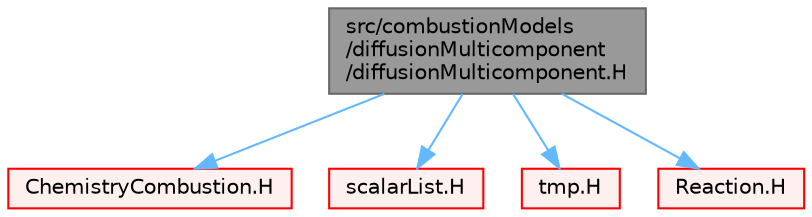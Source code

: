 digraph "src/combustionModels/diffusionMulticomponent/diffusionMulticomponent.H"
{
 // LATEX_PDF_SIZE
  bgcolor="transparent";
  edge [fontname=Helvetica,fontsize=10,labelfontname=Helvetica,labelfontsize=10];
  node [fontname=Helvetica,fontsize=10,shape=box,height=0.2,width=0.4];
  Node1 [id="Node000001",label="src/combustionModels\l/diffusionMulticomponent\l/diffusionMulticomponent.H",height=0.2,width=0.4,color="gray40", fillcolor="grey60", style="filled", fontcolor="black",tooltip=" "];
  Node1 -> Node2 [id="edge1_Node000001_Node000002",color="steelblue1",style="solid",tooltip=" "];
  Node2 [id="Node000002",label="ChemistryCombustion.H",height=0.2,width=0.4,color="red", fillcolor="#FFF0F0", style="filled",URL="$ChemistryCombustion_8H.html",tooltip=" "];
  Node1 -> Node197 [id="edge2_Node000001_Node000197",color="steelblue1",style="solid",tooltip=" "];
  Node197 [id="Node000197",label="scalarList.H",height=0.2,width=0.4,color="red", fillcolor="#FFF0F0", style="filled",URL="$scalarList_8H.html",tooltip=" "];
  Node1 -> Node133 [id="edge3_Node000001_Node000133",color="steelblue1",style="solid",tooltip=" "];
  Node133 [id="Node000133",label="tmp.H",height=0.2,width=0.4,color="red", fillcolor="#FFF0F0", style="filled",URL="$tmp_8H.html",tooltip=" "];
  Node1 -> Node410 [id="edge4_Node000001_Node000410",color="steelblue1",style="solid",tooltip=" "];
  Node410 [id="Node000410",label="Reaction.H",height=0.2,width=0.4,color="red", fillcolor="#FFF0F0", style="filled",URL="$Reaction_8H.html",tooltip=" "];
}
